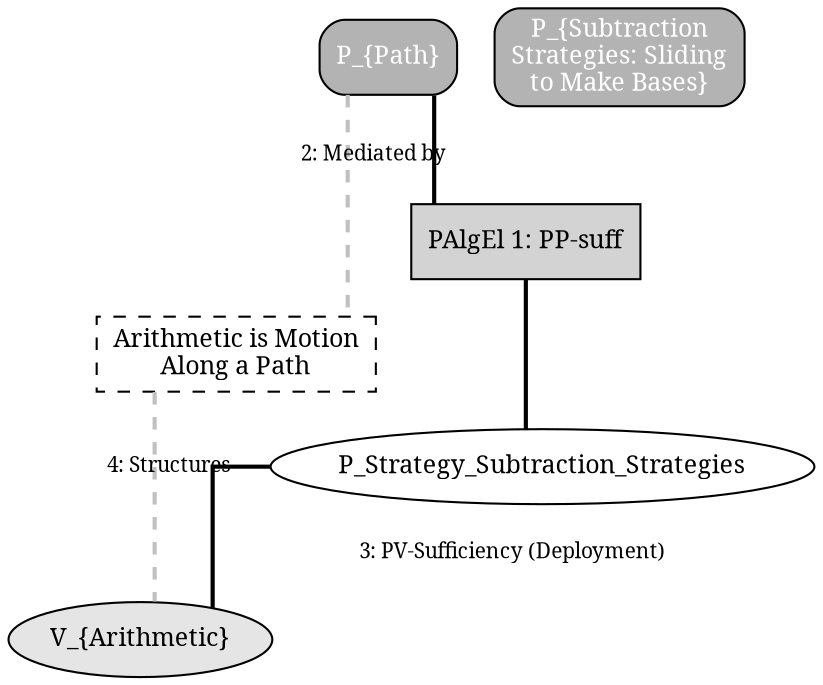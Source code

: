 // MUD for Subtraction_Strategies:_Sliding_to_Make_Bases
digraph {
	graph [rankdir=TB splines=ortho]
	node [fontname=Serif fontsize=12]
	edge [arrowhead=stealth fontname=Serif fontsize=10 penwidth=2.0]
	P_Embodied_Path [label="P_{Path}" fillcolor=gray70 fontcolor=white shape=box style="filled,rounded"]
	"P_Strategy_Subtraction_Strategies:_Sliding_to_Make_Bases" [label="P_{Subtraction\nStrategies: Sliding\nto Make Bases}" fillcolor=gray70 fontcolor=white shape=box style="filled,rounded"]
	V_Arithmetic [label="V_{Arithmetic}" fillcolor=gray90 shape=ellipse style=filled]
	"Arithmetic is Motion Along a Path" [label="Arithmetic is Motion\nAlong a Path" shape=box style=dashed]
	PAlgEl_1 [label="PAlgEl 1: PP-suff" fillcolor=lightgray fontcolor=black shape=box style=filled]
	P_Embodied_Path -> PAlgEl_1 [arrowhead=none color=black style=solid]
	PAlgEl_1 -> P_Strategy_Subtraction_Strategies:_Sliding_to_Make_Bases [color=black style=solid]
	P_Embodied_Path -> "Arithmetic is Motion Along a Path" [label="2: Mediated by" color=gray style=dashed]
	P_Strategy_Subtraction_Strategies:_Sliding_to_Make_Bases -> V_Arithmetic [label="3: PV-Sufficiency (Deployment)" color=black style=solid]
	"Arithmetic is Motion Along a Path" -> V_Arithmetic [label="4: Structures" color=gray style=dashed]
}
